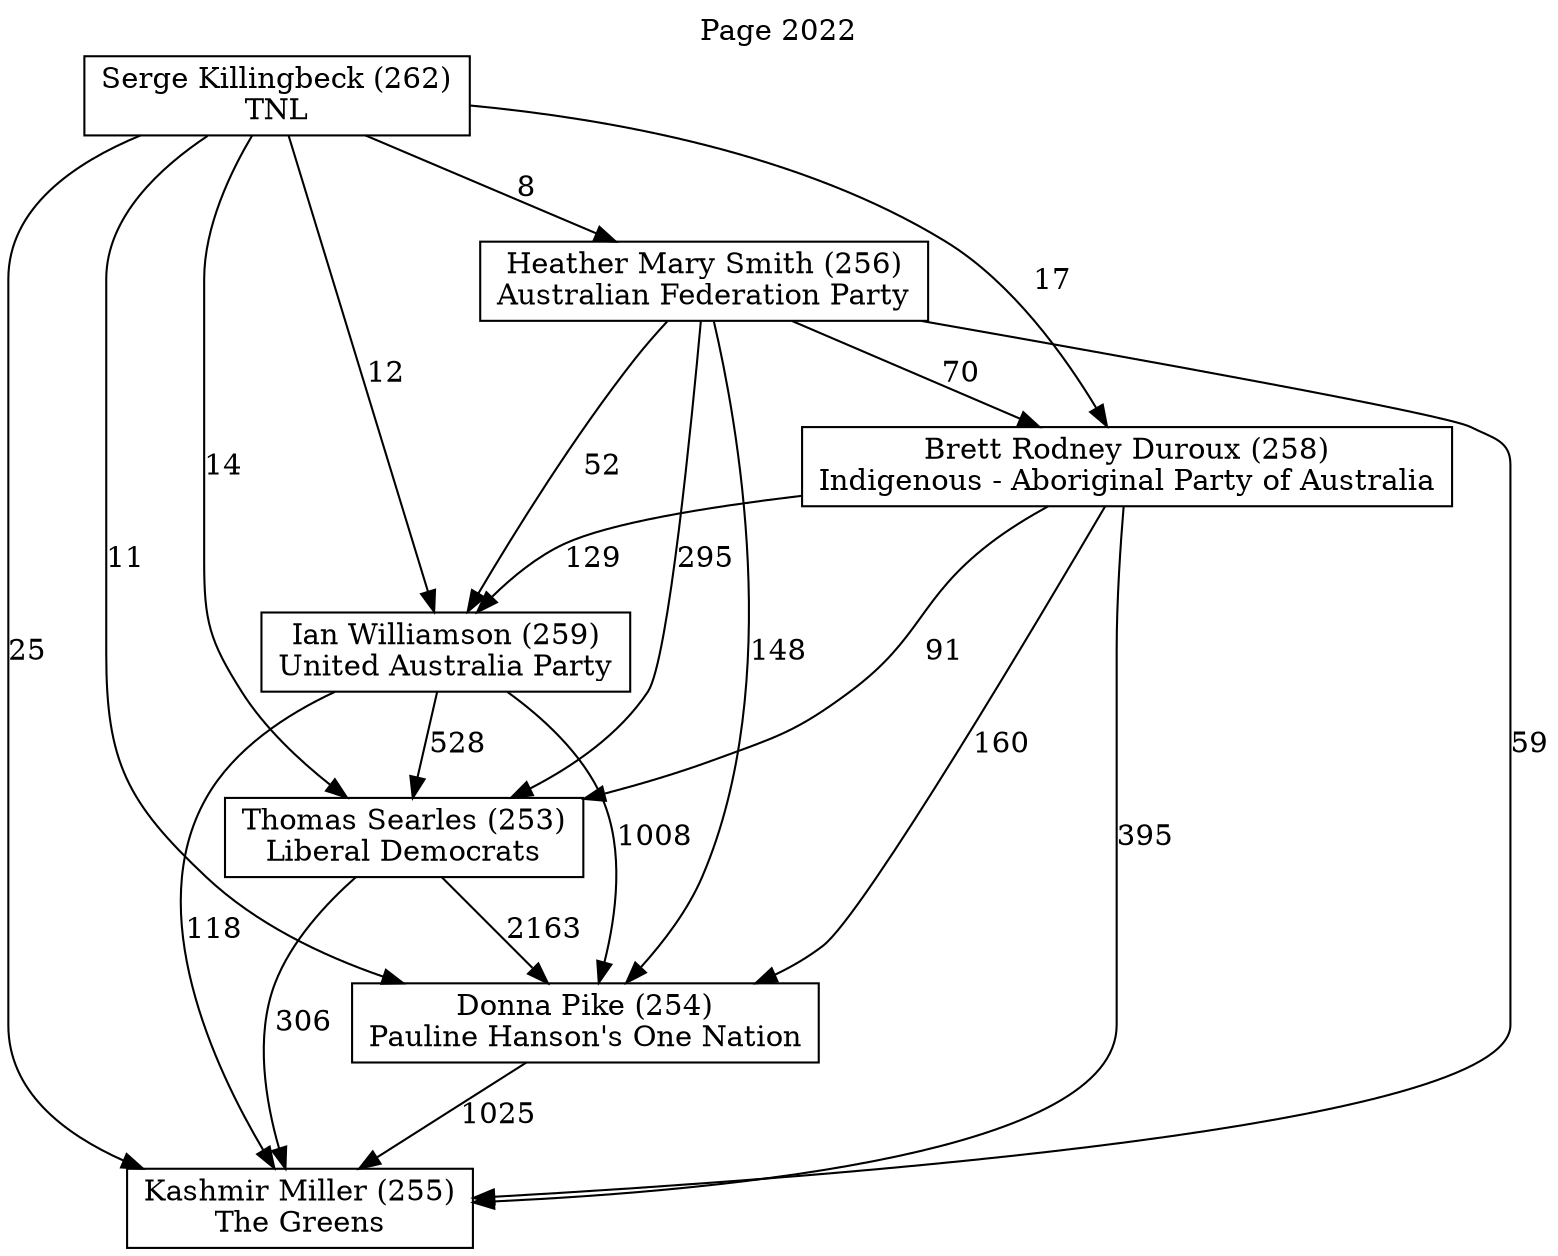 // House preference flow
digraph "Kashmir Miller (255)_Page_2022" {
	graph [label="Page 2022" labelloc=t]
	node [shape=box]
	"Kashmir Miller (255)" [label="Kashmir Miller (255)
The Greens"]
	"Donna Pike (254)" [label="Donna Pike (254)
Pauline Hanson's One Nation"]
	"Thomas Searles (253)" [label="Thomas Searles (253)
Liberal Democrats"]
	"Ian Williamson (259)" [label="Ian Williamson (259)
United Australia Party"]
	"Brett Rodney Duroux (258)" [label="Brett Rodney Duroux (258)
Indigenous - Aboriginal Party of Australia"]
	"Heather Mary Smith (256)" [label="Heather Mary Smith (256)
Australian Federation Party"]
	"Serge Killingbeck (262)" [label="Serge Killingbeck (262)
TNL"]
	"Kashmir Miller (255)" [label="Kashmir Miller (255)
The Greens"]
	"Thomas Searles (253)" [label="Thomas Searles (253)
Liberal Democrats"]
	"Ian Williamson (259)" [label="Ian Williamson (259)
United Australia Party"]
	"Brett Rodney Duroux (258)" [label="Brett Rodney Duroux (258)
Indigenous - Aboriginal Party of Australia"]
	"Heather Mary Smith (256)" [label="Heather Mary Smith (256)
Australian Federation Party"]
	"Serge Killingbeck (262)" [label="Serge Killingbeck (262)
TNL"]
	"Kashmir Miller (255)" [label="Kashmir Miller (255)
The Greens"]
	"Ian Williamson (259)" [label="Ian Williamson (259)
United Australia Party"]
	"Brett Rodney Duroux (258)" [label="Brett Rodney Duroux (258)
Indigenous - Aboriginal Party of Australia"]
	"Heather Mary Smith (256)" [label="Heather Mary Smith (256)
Australian Federation Party"]
	"Serge Killingbeck (262)" [label="Serge Killingbeck (262)
TNL"]
	"Kashmir Miller (255)" [label="Kashmir Miller (255)
The Greens"]
	"Brett Rodney Duroux (258)" [label="Brett Rodney Duroux (258)
Indigenous - Aboriginal Party of Australia"]
	"Heather Mary Smith (256)" [label="Heather Mary Smith (256)
Australian Federation Party"]
	"Serge Killingbeck (262)" [label="Serge Killingbeck (262)
TNL"]
	"Kashmir Miller (255)" [label="Kashmir Miller (255)
The Greens"]
	"Heather Mary Smith (256)" [label="Heather Mary Smith (256)
Australian Federation Party"]
	"Serge Killingbeck (262)" [label="Serge Killingbeck (262)
TNL"]
	"Kashmir Miller (255)" [label="Kashmir Miller (255)
The Greens"]
	"Serge Killingbeck (262)" [label="Serge Killingbeck (262)
TNL"]
	"Serge Killingbeck (262)" [label="Serge Killingbeck (262)
TNL"]
	"Heather Mary Smith (256)" [label="Heather Mary Smith (256)
Australian Federation Party"]
	"Serge Killingbeck (262)" [label="Serge Killingbeck (262)
TNL"]
	"Serge Killingbeck (262)" [label="Serge Killingbeck (262)
TNL"]
	"Brett Rodney Duroux (258)" [label="Brett Rodney Duroux (258)
Indigenous - Aboriginal Party of Australia"]
	"Heather Mary Smith (256)" [label="Heather Mary Smith (256)
Australian Federation Party"]
	"Serge Killingbeck (262)" [label="Serge Killingbeck (262)
TNL"]
	"Brett Rodney Duroux (258)" [label="Brett Rodney Duroux (258)
Indigenous - Aboriginal Party of Australia"]
	"Serge Killingbeck (262)" [label="Serge Killingbeck (262)
TNL"]
	"Serge Killingbeck (262)" [label="Serge Killingbeck (262)
TNL"]
	"Heather Mary Smith (256)" [label="Heather Mary Smith (256)
Australian Federation Party"]
	"Serge Killingbeck (262)" [label="Serge Killingbeck (262)
TNL"]
	"Serge Killingbeck (262)" [label="Serge Killingbeck (262)
TNL"]
	"Ian Williamson (259)" [label="Ian Williamson (259)
United Australia Party"]
	"Brett Rodney Duroux (258)" [label="Brett Rodney Duroux (258)
Indigenous - Aboriginal Party of Australia"]
	"Heather Mary Smith (256)" [label="Heather Mary Smith (256)
Australian Federation Party"]
	"Serge Killingbeck (262)" [label="Serge Killingbeck (262)
TNL"]
	"Ian Williamson (259)" [label="Ian Williamson (259)
United Australia Party"]
	"Heather Mary Smith (256)" [label="Heather Mary Smith (256)
Australian Federation Party"]
	"Serge Killingbeck (262)" [label="Serge Killingbeck (262)
TNL"]
	"Ian Williamson (259)" [label="Ian Williamson (259)
United Australia Party"]
	"Serge Killingbeck (262)" [label="Serge Killingbeck (262)
TNL"]
	"Serge Killingbeck (262)" [label="Serge Killingbeck (262)
TNL"]
	"Heather Mary Smith (256)" [label="Heather Mary Smith (256)
Australian Federation Party"]
	"Serge Killingbeck (262)" [label="Serge Killingbeck (262)
TNL"]
	"Serge Killingbeck (262)" [label="Serge Killingbeck (262)
TNL"]
	"Brett Rodney Duroux (258)" [label="Brett Rodney Duroux (258)
Indigenous - Aboriginal Party of Australia"]
	"Heather Mary Smith (256)" [label="Heather Mary Smith (256)
Australian Federation Party"]
	"Serge Killingbeck (262)" [label="Serge Killingbeck (262)
TNL"]
	"Brett Rodney Duroux (258)" [label="Brett Rodney Duroux (258)
Indigenous - Aboriginal Party of Australia"]
	"Serge Killingbeck (262)" [label="Serge Killingbeck (262)
TNL"]
	"Serge Killingbeck (262)" [label="Serge Killingbeck (262)
TNL"]
	"Heather Mary Smith (256)" [label="Heather Mary Smith (256)
Australian Federation Party"]
	"Serge Killingbeck (262)" [label="Serge Killingbeck (262)
TNL"]
	"Serge Killingbeck (262)" [label="Serge Killingbeck (262)
TNL"]
	"Thomas Searles (253)" [label="Thomas Searles (253)
Liberal Democrats"]
	"Ian Williamson (259)" [label="Ian Williamson (259)
United Australia Party"]
	"Brett Rodney Duroux (258)" [label="Brett Rodney Duroux (258)
Indigenous - Aboriginal Party of Australia"]
	"Heather Mary Smith (256)" [label="Heather Mary Smith (256)
Australian Federation Party"]
	"Serge Killingbeck (262)" [label="Serge Killingbeck (262)
TNL"]
	"Thomas Searles (253)" [label="Thomas Searles (253)
Liberal Democrats"]
	"Brett Rodney Duroux (258)" [label="Brett Rodney Duroux (258)
Indigenous - Aboriginal Party of Australia"]
	"Heather Mary Smith (256)" [label="Heather Mary Smith (256)
Australian Federation Party"]
	"Serge Killingbeck (262)" [label="Serge Killingbeck (262)
TNL"]
	"Thomas Searles (253)" [label="Thomas Searles (253)
Liberal Democrats"]
	"Heather Mary Smith (256)" [label="Heather Mary Smith (256)
Australian Federation Party"]
	"Serge Killingbeck (262)" [label="Serge Killingbeck (262)
TNL"]
	"Thomas Searles (253)" [label="Thomas Searles (253)
Liberal Democrats"]
	"Serge Killingbeck (262)" [label="Serge Killingbeck (262)
TNL"]
	"Serge Killingbeck (262)" [label="Serge Killingbeck (262)
TNL"]
	"Heather Mary Smith (256)" [label="Heather Mary Smith (256)
Australian Federation Party"]
	"Serge Killingbeck (262)" [label="Serge Killingbeck (262)
TNL"]
	"Serge Killingbeck (262)" [label="Serge Killingbeck (262)
TNL"]
	"Brett Rodney Duroux (258)" [label="Brett Rodney Duroux (258)
Indigenous - Aboriginal Party of Australia"]
	"Heather Mary Smith (256)" [label="Heather Mary Smith (256)
Australian Federation Party"]
	"Serge Killingbeck (262)" [label="Serge Killingbeck (262)
TNL"]
	"Brett Rodney Duroux (258)" [label="Brett Rodney Duroux (258)
Indigenous - Aboriginal Party of Australia"]
	"Serge Killingbeck (262)" [label="Serge Killingbeck (262)
TNL"]
	"Serge Killingbeck (262)" [label="Serge Killingbeck (262)
TNL"]
	"Heather Mary Smith (256)" [label="Heather Mary Smith (256)
Australian Federation Party"]
	"Serge Killingbeck (262)" [label="Serge Killingbeck (262)
TNL"]
	"Serge Killingbeck (262)" [label="Serge Killingbeck (262)
TNL"]
	"Ian Williamson (259)" [label="Ian Williamson (259)
United Australia Party"]
	"Brett Rodney Duroux (258)" [label="Brett Rodney Duroux (258)
Indigenous - Aboriginal Party of Australia"]
	"Heather Mary Smith (256)" [label="Heather Mary Smith (256)
Australian Federation Party"]
	"Serge Killingbeck (262)" [label="Serge Killingbeck (262)
TNL"]
	"Ian Williamson (259)" [label="Ian Williamson (259)
United Australia Party"]
	"Heather Mary Smith (256)" [label="Heather Mary Smith (256)
Australian Federation Party"]
	"Serge Killingbeck (262)" [label="Serge Killingbeck (262)
TNL"]
	"Ian Williamson (259)" [label="Ian Williamson (259)
United Australia Party"]
	"Serge Killingbeck (262)" [label="Serge Killingbeck (262)
TNL"]
	"Serge Killingbeck (262)" [label="Serge Killingbeck (262)
TNL"]
	"Heather Mary Smith (256)" [label="Heather Mary Smith (256)
Australian Federation Party"]
	"Serge Killingbeck (262)" [label="Serge Killingbeck (262)
TNL"]
	"Serge Killingbeck (262)" [label="Serge Killingbeck (262)
TNL"]
	"Brett Rodney Duroux (258)" [label="Brett Rodney Duroux (258)
Indigenous - Aboriginal Party of Australia"]
	"Heather Mary Smith (256)" [label="Heather Mary Smith (256)
Australian Federation Party"]
	"Serge Killingbeck (262)" [label="Serge Killingbeck (262)
TNL"]
	"Brett Rodney Duroux (258)" [label="Brett Rodney Duroux (258)
Indigenous - Aboriginal Party of Australia"]
	"Serge Killingbeck (262)" [label="Serge Killingbeck (262)
TNL"]
	"Serge Killingbeck (262)" [label="Serge Killingbeck (262)
TNL"]
	"Heather Mary Smith (256)" [label="Heather Mary Smith (256)
Australian Federation Party"]
	"Serge Killingbeck (262)" [label="Serge Killingbeck (262)
TNL"]
	"Serge Killingbeck (262)" [label="Serge Killingbeck (262)
TNL"]
	"Donna Pike (254)" [label="Donna Pike (254)
Pauline Hanson's One Nation"]
	"Thomas Searles (253)" [label="Thomas Searles (253)
Liberal Democrats"]
	"Ian Williamson (259)" [label="Ian Williamson (259)
United Australia Party"]
	"Brett Rodney Duroux (258)" [label="Brett Rodney Duroux (258)
Indigenous - Aboriginal Party of Australia"]
	"Heather Mary Smith (256)" [label="Heather Mary Smith (256)
Australian Federation Party"]
	"Serge Killingbeck (262)" [label="Serge Killingbeck (262)
TNL"]
	"Donna Pike (254)" [label="Donna Pike (254)
Pauline Hanson's One Nation"]
	"Ian Williamson (259)" [label="Ian Williamson (259)
United Australia Party"]
	"Brett Rodney Duroux (258)" [label="Brett Rodney Duroux (258)
Indigenous - Aboriginal Party of Australia"]
	"Heather Mary Smith (256)" [label="Heather Mary Smith (256)
Australian Federation Party"]
	"Serge Killingbeck (262)" [label="Serge Killingbeck (262)
TNL"]
	"Donna Pike (254)" [label="Donna Pike (254)
Pauline Hanson's One Nation"]
	"Brett Rodney Duroux (258)" [label="Brett Rodney Duroux (258)
Indigenous - Aboriginal Party of Australia"]
	"Heather Mary Smith (256)" [label="Heather Mary Smith (256)
Australian Federation Party"]
	"Serge Killingbeck (262)" [label="Serge Killingbeck (262)
TNL"]
	"Donna Pike (254)" [label="Donna Pike (254)
Pauline Hanson's One Nation"]
	"Heather Mary Smith (256)" [label="Heather Mary Smith (256)
Australian Federation Party"]
	"Serge Killingbeck (262)" [label="Serge Killingbeck (262)
TNL"]
	"Donna Pike (254)" [label="Donna Pike (254)
Pauline Hanson's One Nation"]
	"Serge Killingbeck (262)" [label="Serge Killingbeck (262)
TNL"]
	"Serge Killingbeck (262)" [label="Serge Killingbeck (262)
TNL"]
	"Heather Mary Smith (256)" [label="Heather Mary Smith (256)
Australian Federation Party"]
	"Serge Killingbeck (262)" [label="Serge Killingbeck (262)
TNL"]
	"Serge Killingbeck (262)" [label="Serge Killingbeck (262)
TNL"]
	"Brett Rodney Duroux (258)" [label="Brett Rodney Duroux (258)
Indigenous - Aboriginal Party of Australia"]
	"Heather Mary Smith (256)" [label="Heather Mary Smith (256)
Australian Federation Party"]
	"Serge Killingbeck (262)" [label="Serge Killingbeck (262)
TNL"]
	"Brett Rodney Duroux (258)" [label="Brett Rodney Duroux (258)
Indigenous - Aboriginal Party of Australia"]
	"Serge Killingbeck (262)" [label="Serge Killingbeck (262)
TNL"]
	"Serge Killingbeck (262)" [label="Serge Killingbeck (262)
TNL"]
	"Heather Mary Smith (256)" [label="Heather Mary Smith (256)
Australian Federation Party"]
	"Serge Killingbeck (262)" [label="Serge Killingbeck (262)
TNL"]
	"Serge Killingbeck (262)" [label="Serge Killingbeck (262)
TNL"]
	"Ian Williamson (259)" [label="Ian Williamson (259)
United Australia Party"]
	"Brett Rodney Duroux (258)" [label="Brett Rodney Duroux (258)
Indigenous - Aboriginal Party of Australia"]
	"Heather Mary Smith (256)" [label="Heather Mary Smith (256)
Australian Federation Party"]
	"Serge Killingbeck (262)" [label="Serge Killingbeck (262)
TNL"]
	"Ian Williamson (259)" [label="Ian Williamson (259)
United Australia Party"]
	"Heather Mary Smith (256)" [label="Heather Mary Smith (256)
Australian Federation Party"]
	"Serge Killingbeck (262)" [label="Serge Killingbeck (262)
TNL"]
	"Ian Williamson (259)" [label="Ian Williamson (259)
United Australia Party"]
	"Serge Killingbeck (262)" [label="Serge Killingbeck (262)
TNL"]
	"Serge Killingbeck (262)" [label="Serge Killingbeck (262)
TNL"]
	"Heather Mary Smith (256)" [label="Heather Mary Smith (256)
Australian Federation Party"]
	"Serge Killingbeck (262)" [label="Serge Killingbeck (262)
TNL"]
	"Serge Killingbeck (262)" [label="Serge Killingbeck (262)
TNL"]
	"Brett Rodney Duroux (258)" [label="Brett Rodney Duroux (258)
Indigenous - Aboriginal Party of Australia"]
	"Heather Mary Smith (256)" [label="Heather Mary Smith (256)
Australian Federation Party"]
	"Serge Killingbeck (262)" [label="Serge Killingbeck (262)
TNL"]
	"Brett Rodney Duroux (258)" [label="Brett Rodney Duroux (258)
Indigenous - Aboriginal Party of Australia"]
	"Serge Killingbeck (262)" [label="Serge Killingbeck (262)
TNL"]
	"Serge Killingbeck (262)" [label="Serge Killingbeck (262)
TNL"]
	"Heather Mary Smith (256)" [label="Heather Mary Smith (256)
Australian Federation Party"]
	"Serge Killingbeck (262)" [label="Serge Killingbeck (262)
TNL"]
	"Serge Killingbeck (262)" [label="Serge Killingbeck (262)
TNL"]
	"Thomas Searles (253)" [label="Thomas Searles (253)
Liberal Democrats"]
	"Ian Williamson (259)" [label="Ian Williamson (259)
United Australia Party"]
	"Brett Rodney Duroux (258)" [label="Brett Rodney Duroux (258)
Indigenous - Aboriginal Party of Australia"]
	"Heather Mary Smith (256)" [label="Heather Mary Smith (256)
Australian Federation Party"]
	"Serge Killingbeck (262)" [label="Serge Killingbeck (262)
TNL"]
	"Thomas Searles (253)" [label="Thomas Searles (253)
Liberal Democrats"]
	"Brett Rodney Duroux (258)" [label="Brett Rodney Duroux (258)
Indigenous - Aboriginal Party of Australia"]
	"Heather Mary Smith (256)" [label="Heather Mary Smith (256)
Australian Federation Party"]
	"Serge Killingbeck (262)" [label="Serge Killingbeck (262)
TNL"]
	"Thomas Searles (253)" [label="Thomas Searles (253)
Liberal Democrats"]
	"Heather Mary Smith (256)" [label="Heather Mary Smith (256)
Australian Federation Party"]
	"Serge Killingbeck (262)" [label="Serge Killingbeck (262)
TNL"]
	"Thomas Searles (253)" [label="Thomas Searles (253)
Liberal Democrats"]
	"Serge Killingbeck (262)" [label="Serge Killingbeck (262)
TNL"]
	"Serge Killingbeck (262)" [label="Serge Killingbeck (262)
TNL"]
	"Heather Mary Smith (256)" [label="Heather Mary Smith (256)
Australian Federation Party"]
	"Serge Killingbeck (262)" [label="Serge Killingbeck (262)
TNL"]
	"Serge Killingbeck (262)" [label="Serge Killingbeck (262)
TNL"]
	"Brett Rodney Duroux (258)" [label="Brett Rodney Duroux (258)
Indigenous - Aboriginal Party of Australia"]
	"Heather Mary Smith (256)" [label="Heather Mary Smith (256)
Australian Federation Party"]
	"Serge Killingbeck (262)" [label="Serge Killingbeck (262)
TNL"]
	"Brett Rodney Duroux (258)" [label="Brett Rodney Duroux (258)
Indigenous - Aboriginal Party of Australia"]
	"Serge Killingbeck (262)" [label="Serge Killingbeck (262)
TNL"]
	"Serge Killingbeck (262)" [label="Serge Killingbeck (262)
TNL"]
	"Heather Mary Smith (256)" [label="Heather Mary Smith (256)
Australian Federation Party"]
	"Serge Killingbeck (262)" [label="Serge Killingbeck (262)
TNL"]
	"Serge Killingbeck (262)" [label="Serge Killingbeck (262)
TNL"]
	"Ian Williamson (259)" [label="Ian Williamson (259)
United Australia Party"]
	"Brett Rodney Duroux (258)" [label="Brett Rodney Duroux (258)
Indigenous - Aboriginal Party of Australia"]
	"Heather Mary Smith (256)" [label="Heather Mary Smith (256)
Australian Federation Party"]
	"Serge Killingbeck (262)" [label="Serge Killingbeck (262)
TNL"]
	"Ian Williamson (259)" [label="Ian Williamson (259)
United Australia Party"]
	"Heather Mary Smith (256)" [label="Heather Mary Smith (256)
Australian Federation Party"]
	"Serge Killingbeck (262)" [label="Serge Killingbeck (262)
TNL"]
	"Ian Williamson (259)" [label="Ian Williamson (259)
United Australia Party"]
	"Serge Killingbeck (262)" [label="Serge Killingbeck (262)
TNL"]
	"Serge Killingbeck (262)" [label="Serge Killingbeck (262)
TNL"]
	"Heather Mary Smith (256)" [label="Heather Mary Smith (256)
Australian Federation Party"]
	"Serge Killingbeck (262)" [label="Serge Killingbeck (262)
TNL"]
	"Serge Killingbeck (262)" [label="Serge Killingbeck (262)
TNL"]
	"Brett Rodney Duroux (258)" [label="Brett Rodney Duroux (258)
Indigenous - Aboriginal Party of Australia"]
	"Heather Mary Smith (256)" [label="Heather Mary Smith (256)
Australian Federation Party"]
	"Serge Killingbeck (262)" [label="Serge Killingbeck (262)
TNL"]
	"Brett Rodney Duroux (258)" [label="Brett Rodney Duroux (258)
Indigenous - Aboriginal Party of Australia"]
	"Serge Killingbeck (262)" [label="Serge Killingbeck (262)
TNL"]
	"Serge Killingbeck (262)" [label="Serge Killingbeck (262)
TNL"]
	"Heather Mary Smith (256)" [label="Heather Mary Smith (256)
Australian Federation Party"]
	"Serge Killingbeck (262)" [label="Serge Killingbeck (262)
TNL"]
	"Serge Killingbeck (262)" [label="Serge Killingbeck (262)
TNL"]
	"Donna Pike (254)" -> "Kashmir Miller (255)" [label=1025]
	"Thomas Searles (253)" -> "Donna Pike (254)" [label=2163]
	"Ian Williamson (259)" -> "Thomas Searles (253)" [label=528]
	"Brett Rodney Duroux (258)" -> "Ian Williamson (259)" [label=129]
	"Heather Mary Smith (256)" -> "Brett Rodney Duroux (258)" [label=70]
	"Serge Killingbeck (262)" -> "Heather Mary Smith (256)" [label=8]
	"Thomas Searles (253)" -> "Kashmir Miller (255)" [label=306]
	"Ian Williamson (259)" -> "Kashmir Miller (255)" [label=118]
	"Brett Rodney Duroux (258)" -> "Kashmir Miller (255)" [label=395]
	"Heather Mary Smith (256)" -> "Kashmir Miller (255)" [label=59]
	"Serge Killingbeck (262)" -> "Kashmir Miller (255)" [label=25]
	"Serge Killingbeck (262)" -> "Brett Rodney Duroux (258)" [label=17]
	"Heather Mary Smith (256)" -> "Ian Williamson (259)" [label=52]
	"Serge Killingbeck (262)" -> "Ian Williamson (259)" [label=12]
	"Brett Rodney Duroux (258)" -> "Thomas Searles (253)" [label=91]
	"Heather Mary Smith (256)" -> "Thomas Searles (253)" [label=295]
	"Serge Killingbeck (262)" -> "Thomas Searles (253)" [label=14]
	"Ian Williamson (259)" -> "Donna Pike (254)" [label=1008]
	"Brett Rodney Duroux (258)" -> "Donna Pike (254)" [label=160]
	"Heather Mary Smith (256)" -> "Donna Pike (254)" [label=148]
	"Serge Killingbeck (262)" -> "Donna Pike (254)" [label=11]
}
